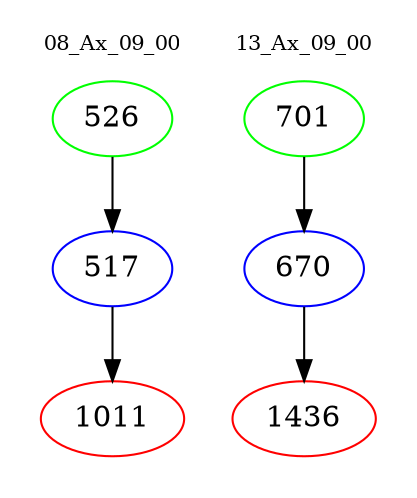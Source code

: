 digraph{
subgraph cluster_0 {
color = white
label = "08_Ax_09_00";
fontsize=10;
T0_526 [label="526", color="green"]
T0_526 -> T0_517 [color="black"]
T0_517 [label="517", color="blue"]
T0_517 -> T0_1011 [color="black"]
T0_1011 [label="1011", color="red"]
}
subgraph cluster_1 {
color = white
label = "13_Ax_09_00";
fontsize=10;
T1_701 [label="701", color="green"]
T1_701 -> T1_670 [color="black"]
T1_670 [label="670", color="blue"]
T1_670 -> T1_1436 [color="black"]
T1_1436 [label="1436", color="red"]
}
}
